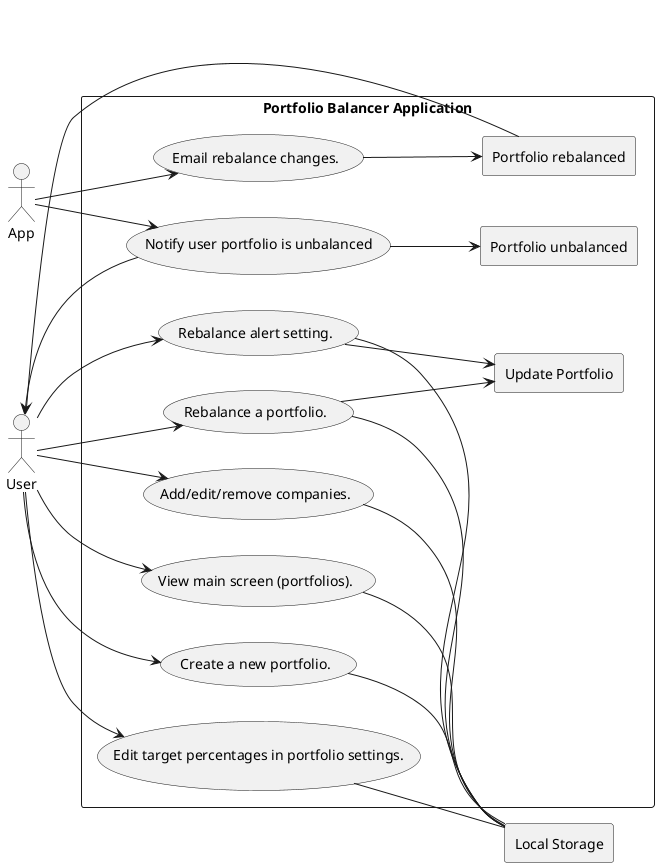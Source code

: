 @startuml
'default
left to right direction
actor User
actor App
rectangle ls as "Local Storage"

rectangle "Portfolio Balancer Application" {

    rectangle up as "Update Portfolio"
    rectangle cp as "Portfolio unbalanced"
    rectangle pr as "Portfolio rebalanced"

    usecase UC1 as "View main screen (portfolios)."
    usecase UC2 as "Create a new portfolio."
    usecase UC3 as "Rebalance a portfolio."
    usecase UC4 as "Edit target percentages in portfolio settings."
    usecase UC5 as "Add/edit/remove companies."
    usecase UC6 as "Rebalance alert setting."
    usecase UC7 as "Notify user portfolio is unbalanced"
    usecase UC8 as "Email rebalance changes."


    UC3 --> up
    UC6 --> up
    UC7 --> cp
    User --> UC1
    UC1 -- ls
    User --> UC2
    UC2 -- ls
    User --> UC3
    UC3 -- ls
    User --> UC4
    UC4 -- ls
    User --> UC5
    UC5 -- ls
    User --> UC6
    UC6 --ls
    App --> UC7
    UC7 --> User
    App --> UC8
    UC8 --> pr
    pr --> User
}
@enduml